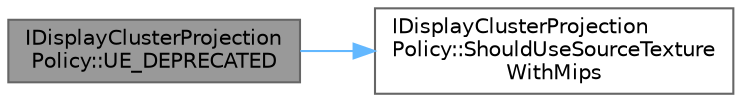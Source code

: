 digraph "IDisplayClusterProjectionPolicy::UE_DEPRECATED"
{
 // INTERACTIVE_SVG=YES
 // LATEX_PDF_SIZE
  bgcolor="transparent";
  edge [fontname=Helvetica,fontsize=10,labelfontname=Helvetica,labelfontsize=10];
  node [fontname=Helvetica,fontsize=10,shape=box,height=0.2,width=0.4];
  rankdir="LR";
  Node1 [id="Node000001",label="IDisplayClusterProjection\lPolicy::UE_DEPRECATED",height=0.2,width=0.4,color="gray40", fillcolor="grey60", style="filled", fontcolor="black",tooltip="Returns true if the policy supports input mip-textures."];
  Node1 -> Node2 [id="edge1_Node000001_Node000002",color="steelblue1",style="solid",tooltip=" "];
  Node2 [id="Node000002",label="IDisplayClusterProjection\lPolicy::ShouldUseSourceTexture\lWithMips",height=0.2,width=0.4,color="grey40", fillcolor="white", style="filled",URL="$df/db6/classIDisplayClusterProjectionPolicy.html#abc3e3ef57b0067f23a120429cc9c4fb0",tooltip="Returns true if the policy supports input mip-textures."];
}
